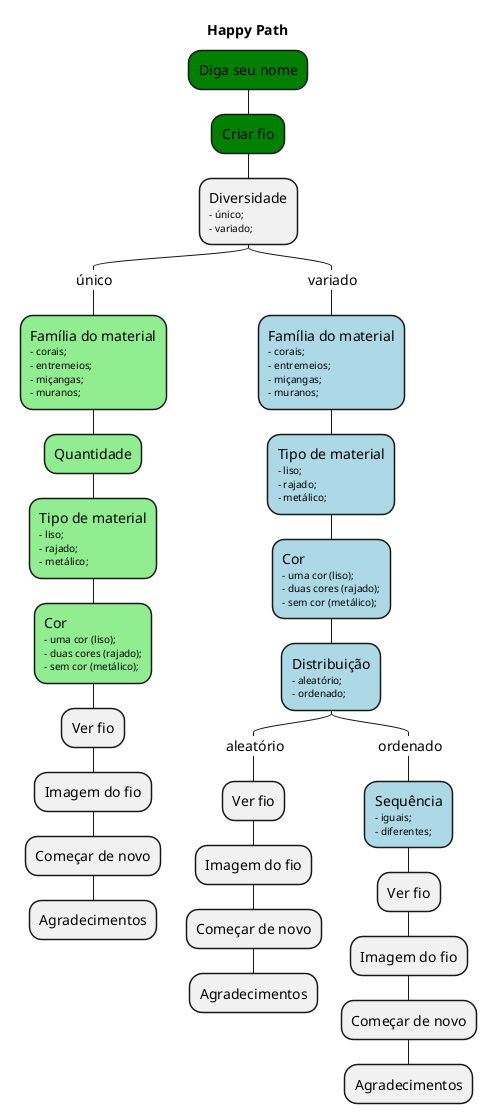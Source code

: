 @startmindmap
title Happy Path

top to bottom direction

*[#green] Diga seu nome
**[#green] Criar fio

*** Diversidade\n<size: 10>- único;\n<size: 10>- variado;
****_ único
*****[#lightgreen] Família do material\n<size: 10>- corais;\n<size: 10>- entremeios;\n<size: 10>- miçangas;\n<size: 10>- muranos;
******[#lightgreen] Quantidade
*******[#lightgreen] Tipo de material\n<size: 10>- liso;\n<size: 10>- rajado;\n<size: 10>- metálico;
********[#lightgreen] Cor\n<size: 10>- uma cor (liso);\n<size: 10>- duas cores (rajado);\n<size: 10>- sem cor (metálico);
********* Ver fio
********** Imagem do fio
*********** Começar de novo
************ Agradecimentos

****_ variado
*****[#lightblue] Família do material\n<size: 10>- corais;\n<size: 10>- entremeios;\n<size: 10>- miçangas;\n<size: 10>- muranos;
******[#lightblue] Tipo de material\n<size: 10>- liso;\n<size: 10>- rajado;\n<size: 10>- metálico;
*******[#lightblue] Cor\n<size: 10>- uma cor (liso);\n<size: 10>- duas cores (rajado);\n<size: 10>- sem cor (metálico);

********[#lightblue] Distribuição\n<size: 10>- aleatório;\n<size: 10>- ordenado;
*********_ aleatório
********** Ver fio
*********** Imagem do fio
************ Começar de novo
************* Agradecimentos
*********_ ordenado
**********[#lightblue] Sequência\n<size: 10>- iguais;\n<size: 10>- diferentes;
*********** Ver fio
************ Imagem do fio
************* Começar de novo
************** Agradecimentos
@endmindmap
